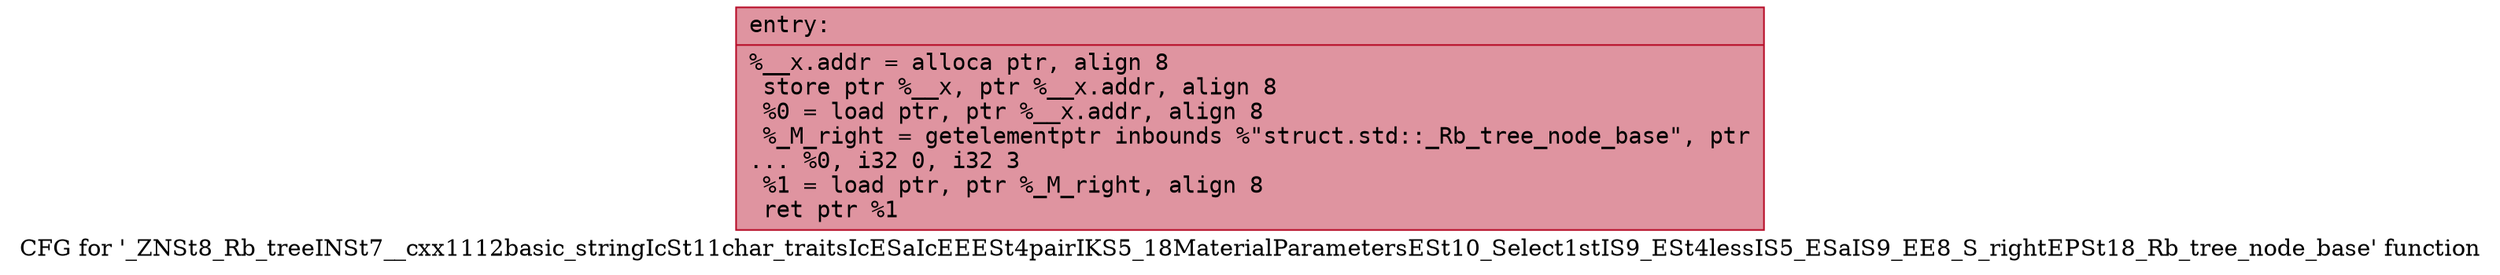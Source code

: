 digraph "CFG for '_ZNSt8_Rb_treeINSt7__cxx1112basic_stringIcSt11char_traitsIcESaIcEEESt4pairIKS5_18MaterialParametersESt10_Select1stIS9_ESt4lessIS5_ESaIS9_EE8_S_rightEPSt18_Rb_tree_node_base' function" {
	label="CFG for '_ZNSt8_Rb_treeINSt7__cxx1112basic_stringIcSt11char_traitsIcESaIcEEESt4pairIKS5_18MaterialParametersESt10_Select1stIS9_ESt4lessIS5_ESaIS9_EE8_S_rightEPSt18_Rb_tree_node_base' function";

	Node0x562c4e482640 [shape=record,color="#b70d28ff", style=filled, fillcolor="#b70d2870" fontname="Courier",label="{entry:\l|  %__x.addr = alloca ptr, align 8\l  store ptr %__x, ptr %__x.addr, align 8\l  %0 = load ptr, ptr %__x.addr, align 8\l  %_M_right = getelementptr inbounds %\"struct.std::_Rb_tree_node_base\", ptr\l... %0, i32 0, i32 3\l  %1 = load ptr, ptr %_M_right, align 8\l  ret ptr %1\l}"];
}
